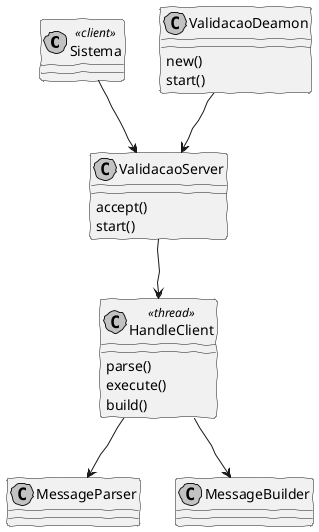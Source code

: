 @startuml
'http://plantuml.com/skinparam.html
skinparam handwritten true
skinparam monochrome true
skinparam packageStyle rect
skinparam defaultFontName FG Virgil
skinparam shadowing false

class Sistema <<client>>
class ValidacaoServer
class ValidacaoDeamon
class MessageParser
class MessageBuilder
class HandleClient <<thread>>


ValidacaoDeamon --> ValidacaoServer
ValidacaoDeamon : new()
ValidacaoDeamon : start()

ValidacaoServer --> HandleClient
ValidacaoServer : accept()
ValidacaoServer : start()

HandleClient --> MessageParser
HandleClient --> MessageBuilder
HandleClient : parse()
HandleClient : execute()
HandleClient : build()

Sistema --> ValidacaoServer

@enduml
